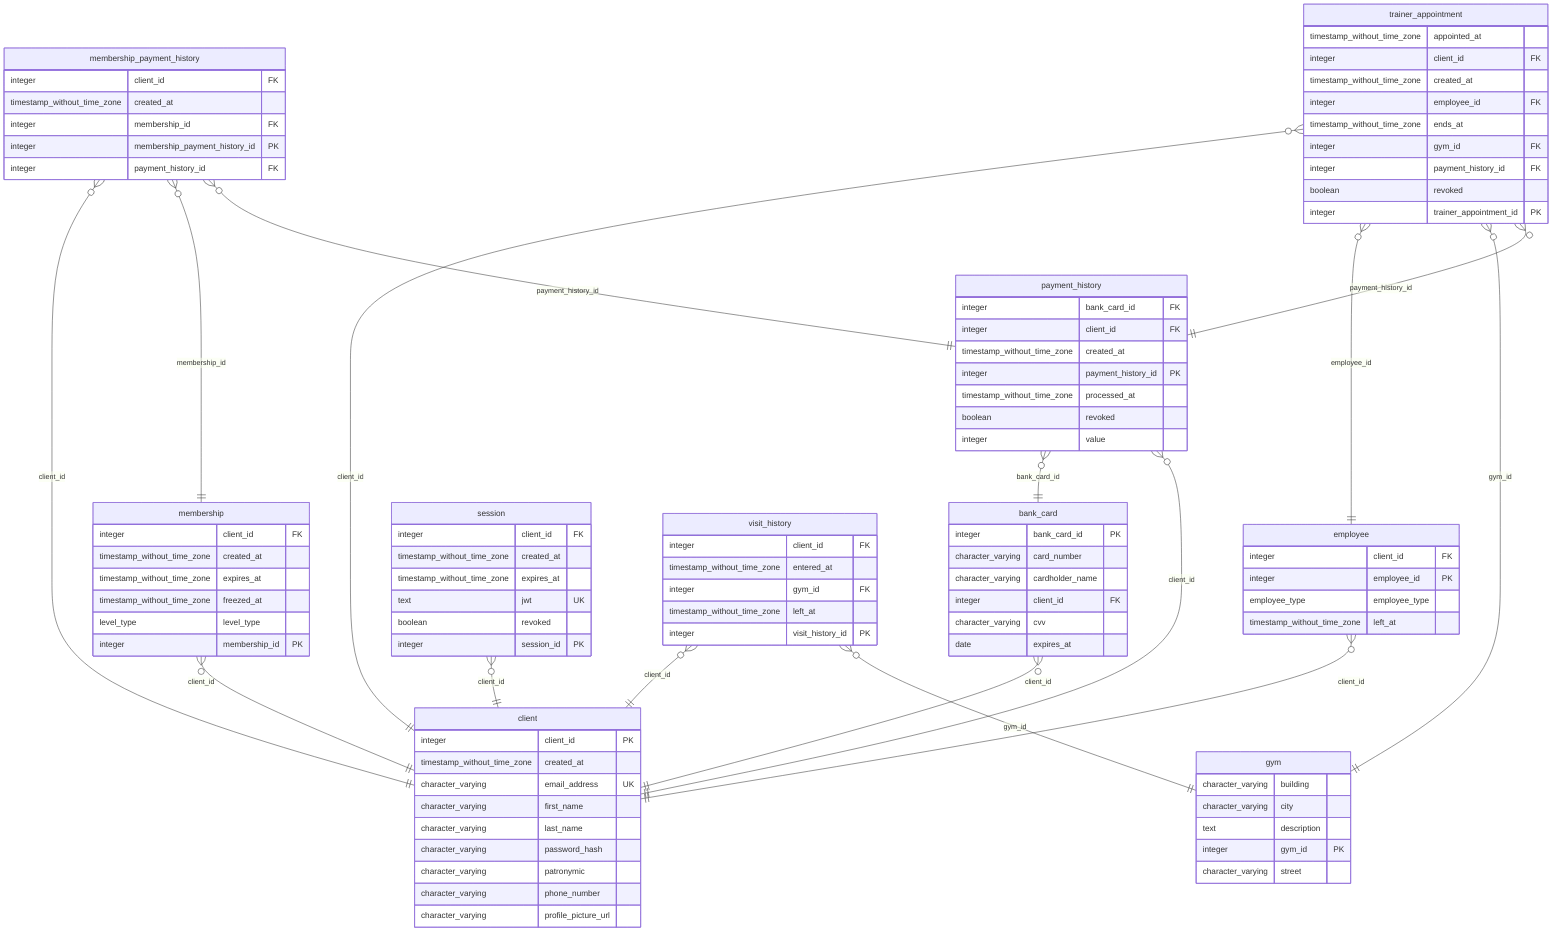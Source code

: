 erDiagram
    bank_card {
        integer bank_card_id PK 
        character_varying card_number 
        character_varying cardholder_name 
        integer client_id FK 
        character_varying cvv 
        date expires_at 
    }

    client {
        integer client_id PK 
        timestamp_without_time_zone created_at 
        character_varying email_address UK 
        character_varying first_name 
        character_varying last_name 
        character_varying password_hash 
        character_varying patronymic 
        character_varying phone_number 
        character_varying profile_picture_url 
    }

    employee {
        integer client_id FK 
        integer employee_id PK 
        employee_type employee_type 
        timestamp_without_time_zone left_at 
    }

    gym {
        character_varying building 
        character_varying city 
        text description 
        integer gym_id PK 
        character_varying street 
    }

    membership {
        integer client_id FK 
        timestamp_without_time_zone created_at 
        timestamp_without_time_zone expires_at 
        timestamp_without_time_zone freezed_at 
        level_type level_type 
        integer membership_id PK 
    }

    membership_payment_history {
        integer client_id FK 
        timestamp_without_time_zone created_at 
        integer membership_id FK 
        integer membership_payment_history_id PK 
        integer payment_history_id FK 
    }

    payment_history {
        integer bank_card_id FK 
        integer client_id FK 
        timestamp_without_time_zone created_at 
        integer payment_history_id PK 
        timestamp_without_time_zone processed_at 
        boolean revoked 
        integer value 
    }

    session {
        integer client_id FK 
        timestamp_without_time_zone created_at 
        timestamp_without_time_zone expires_at 
        text jwt UK 
        boolean revoked 
        integer session_id PK 
    }

    trainer_appointment {
        timestamp_without_time_zone appointed_at 
        integer client_id FK 
        timestamp_without_time_zone created_at 
        integer employee_id FK 
        timestamp_without_time_zone ends_at 
        integer gym_id FK 
        integer payment_history_id FK 
        boolean revoked 
        integer trainer_appointment_id PK 
    }

    visit_history {
        integer client_id FK 
        timestamp_without_time_zone entered_at 
        integer gym_id FK 
        timestamp_without_time_zone left_at 
        integer visit_history_id PK 
    }

    bank_card }o--|| client : "client_id"
    payment_history }o--|| bank_card : "bank_card_id"
    employee }o--|| client : "client_id"
    membership }o--|| client : "client_id"
    membership_payment_history }o--|| client : "client_id"
    payment_history }o--|| client : "client_id"
    session }o--|| client : "client_id"
    trainer_appointment }o--|| client : "client_id"
    visit_history }o--|| client : "client_id"
    trainer_appointment }o--|| employee : "employee_id"
    trainer_appointment }o--|| gym : "gym_id"
    visit_history }o--|| gym : "gym_id"
    membership_payment_history }o--|| membership : "membership_id"
    membership_payment_history }o--|| payment_history : "payment_history_id"
    trainer_appointment }o--|| payment_history : "payment_history_id"